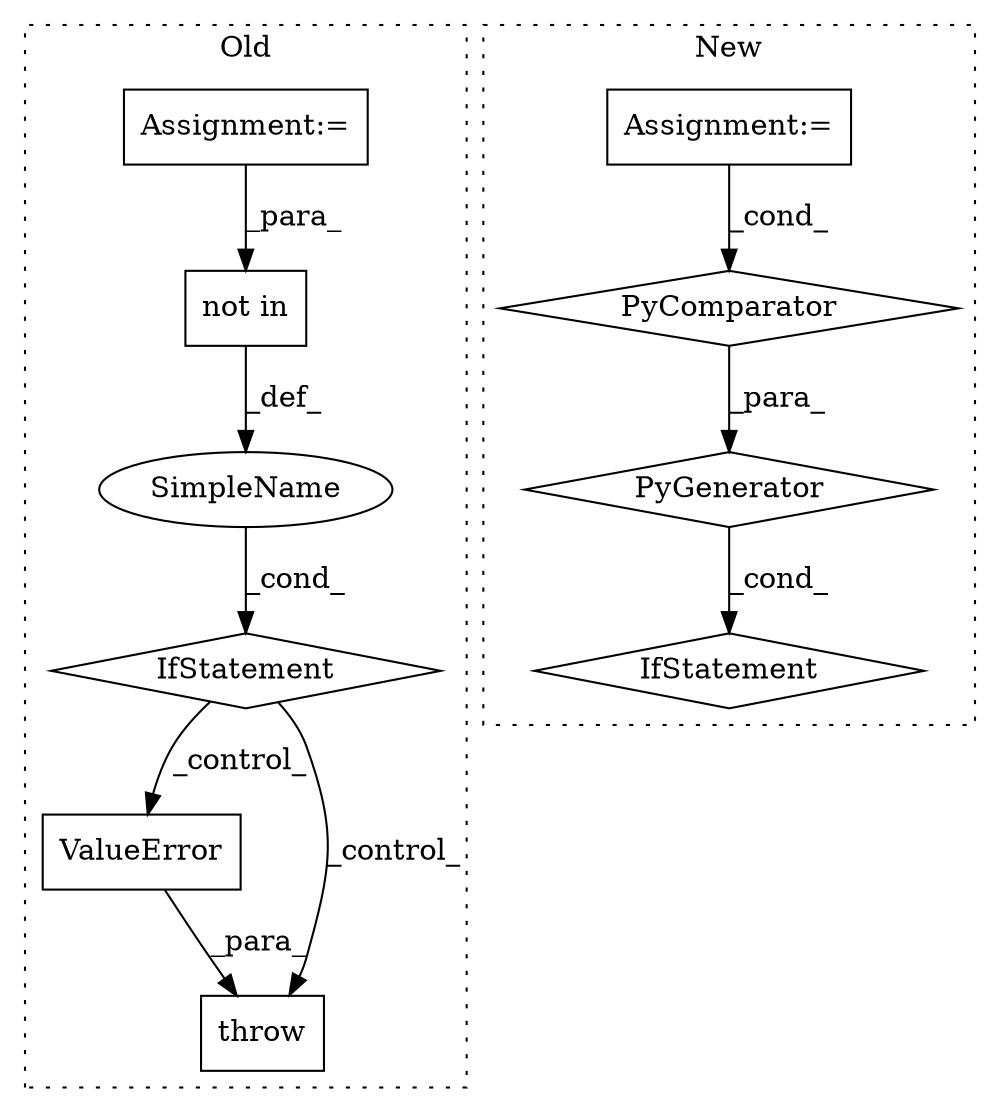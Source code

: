 digraph G {
subgraph cluster0 {
1 [label="not in" a="108" s="5243" l="161" shape="box"];
5 [label="IfStatement" a="25" s="5233,5404" l="10,-4" shape="diamond"];
7 [label="ValueError" a="32" s="5416,5464" l="11,1" shape="box"];
8 [label="SimpleName" a="42" s="" l="" shape="ellipse"];
9 [label="throw" a="53" s="5410" l="6" shape="box"];
10 [label="Assignment:=" a="7" s="5345" l="51" shape="box"];
label = "Old";
style="dotted";
}
subgraph cluster1 {
2 [label="PyGenerator" a="107" s="5490" l="103" shape="diamond"];
3 [label="PyComparator" a="113" s="5563" l="24" shape="diamond"];
4 [label="Assignment:=" a="7" s="5563" l="24" shape="box"];
6 [label="IfStatement" a="25" s="5598,5637" l="10,2" shape="diamond"];
label = "New";
style="dotted";
}
1 -> 8 [label="_def_"];
2 -> 6 [label="_cond_"];
3 -> 2 [label="_para_"];
4 -> 3 [label="_cond_"];
5 -> 9 [label="_control_"];
5 -> 7 [label="_control_"];
7 -> 9 [label="_para_"];
8 -> 5 [label="_cond_"];
10 -> 1 [label="_para_"];
}